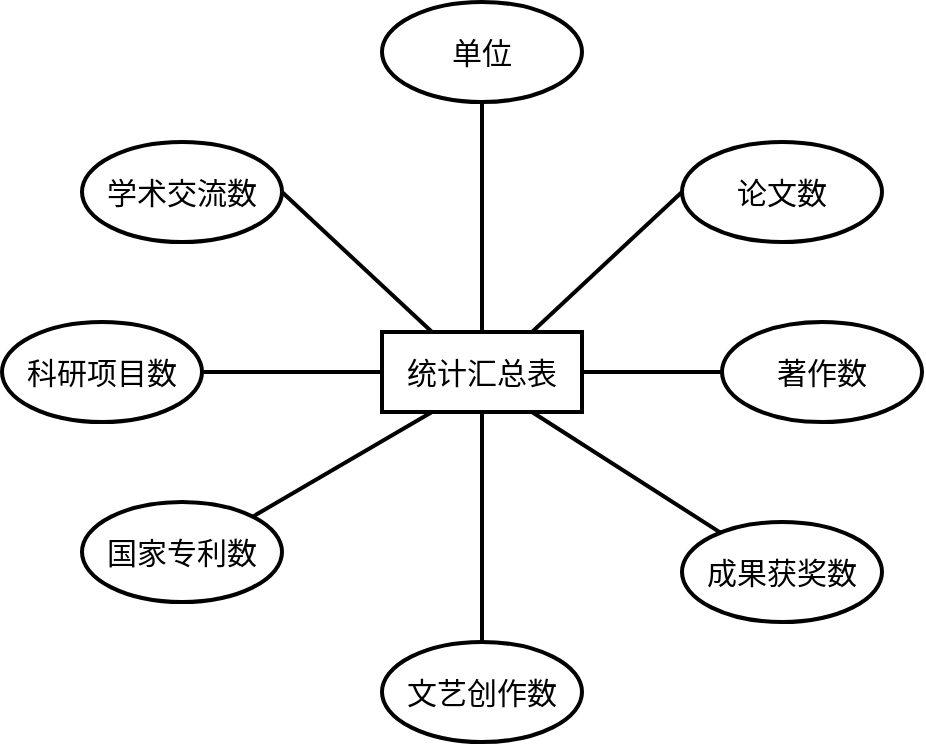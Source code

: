 <mxfile version="14.1.8" type="github">
  <diagram id="yNygDIMBPuJlzuX4KliS" name="第 1 页">
    <mxGraphModel dx="1215" dy="568" grid="1" gridSize="10" guides="1" tooltips="1" connect="1" arrows="1" fold="1" page="1" pageScale="1" pageWidth="827" pageHeight="1169" math="0" shadow="0">
      <root>
        <mxCell id="0" />
        <mxCell id="1" parent="0" />
        <mxCell id="olUMDfvUvMZbRULC1Gtl-1" value="统计汇总表" style="whiteSpace=wrap;html=1;align=center;strokeWidth=2;fontSize=15;" vertex="1" parent="1">
          <mxGeometry x="340" y="195" width="100" height="40" as="geometry" />
        </mxCell>
        <mxCell id="olUMDfvUvMZbRULC1Gtl-2" value="单位" style="ellipse;whiteSpace=wrap;html=1;align=center;strokeWidth=2;fontSize=15;" vertex="1" parent="1">
          <mxGeometry x="340" y="30" width="100" height="50" as="geometry" />
        </mxCell>
        <mxCell id="olUMDfvUvMZbRULC1Gtl-3" value="国家专利数" style="ellipse;whiteSpace=wrap;html=1;align=center;strokeWidth=2;fontSize=15;" vertex="1" parent="1">
          <mxGeometry x="190" y="280" width="100" height="50" as="geometry" />
        </mxCell>
        <mxCell id="olUMDfvUvMZbRULC1Gtl-4" value="成果获奖数" style="ellipse;whiteSpace=wrap;html=1;align=center;strokeWidth=2;fontSize=15;" vertex="1" parent="1">
          <mxGeometry x="490" y="290" width="100" height="50" as="geometry" />
        </mxCell>
        <mxCell id="olUMDfvUvMZbRULC1Gtl-5" value="著作数" style="ellipse;whiteSpace=wrap;html=1;align=center;strokeWidth=2;fontSize=15;" vertex="1" parent="1">
          <mxGeometry x="510" y="190" width="100" height="50" as="geometry" />
        </mxCell>
        <mxCell id="olUMDfvUvMZbRULC1Gtl-6" value="论文数" style="ellipse;whiteSpace=wrap;html=1;align=center;strokeWidth=2;fontSize=15;" vertex="1" parent="1">
          <mxGeometry x="490" y="100" width="100" height="50" as="geometry" />
        </mxCell>
        <mxCell id="olUMDfvUvMZbRULC1Gtl-7" value="学术交流数" style="ellipse;whiteSpace=wrap;html=1;align=center;strokeWidth=2;fontSize=15;" vertex="1" parent="1">
          <mxGeometry x="190" y="100" width="100" height="50" as="geometry" />
        </mxCell>
        <mxCell id="olUMDfvUvMZbRULC1Gtl-9" value="科研项目数" style="ellipse;whiteSpace=wrap;html=1;align=center;strokeWidth=2;fontSize=15;" vertex="1" parent="1">
          <mxGeometry x="150" y="190" width="100" height="50" as="geometry" />
        </mxCell>
        <mxCell id="olUMDfvUvMZbRULC1Gtl-10" value="文艺创作数" style="ellipse;whiteSpace=wrap;html=1;align=center;strokeWidth=2;fontSize=15;" vertex="1" parent="1">
          <mxGeometry x="340" y="350" width="100" height="50" as="geometry" />
        </mxCell>
        <mxCell id="olUMDfvUvMZbRULC1Gtl-11" value="" style="endArrow=none;html=1;rounded=0;strokeWidth=2;entryX=0.25;entryY=1;entryDx=0;entryDy=0;exitX=1;exitY=0;exitDx=0;exitDy=0;fontSize=15;" edge="1" parent="1" source="olUMDfvUvMZbRULC1Gtl-3" target="olUMDfvUvMZbRULC1Gtl-1">
          <mxGeometry relative="1" as="geometry">
            <mxPoint x="640" y="250" as="sourcePoint" />
            <mxPoint x="800" y="250" as="targetPoint" />
          </mxGeometry>
        </mxCell>
        <mxCell id="olUMDfvUvMZbRULC1Gtl-12" value="" style="endArrow=none;html=1;rounded=0;strokeWidth=2;exitX=0.5;exitY=1;exitDx=0;exitDy=0;entryX=0.5;entryY=0;entryDx=0;entryDy=0;fontSize=15;" edge="1" parent="1" source="olUMDfvUvMZbRULC1Gtl-1" target="olUMDfvUvMZbRULC1Gtl-10">
          <mxGeometry relative="1" as="geometry">
            <mxPoint x="580" y="270" as="sourcePoint" />
            <mxPoint x="740" y="270" as="targetPoint" />
          </mxGeometry>
        </mxCell>
        <mxCell id="olUMDfvUvMZbRULC1Gtl-13" value="" style="endArrow=none;html=1;rounded=0;strokeWidth=2;exitX=0.75;exitY=1;exitDx=0;exitDy=0;fontSize=15;" edge="1" parent="1" source="olUMDfvUvMZbRULC1Gtl-1" target="olUMDfvUvMZbRULC1Gtl-4">
          <mxGeometry relative="1" as="geometry">
            <mxPoint x="400" y="240" as="sourcePoint" />
            <mxPoint x="474" y="380" as="targetPoint" />
          </mxGeometry>
        </mxCell>
        <mxCell id="olUMDfvUvMZbRULC1Gtl-14" value="" style="endArrow=none;html=1;rounded=0;strokeWidth=2;entryX=0;entryY=0.5;entryDx=0;entryDy=0;exitX=1;exitY=0.5;exitDx=0;exitDy=0;fontSize=15;" edge="1" parent="1" source="olUMDfvUvMZbRULC1Gtl-9" target="olUMDfvUvMZbRULC1Gtl-1">
          <mxGeometry relative="1" as="geometry">
            <mxPoint x="50" y="270" as="sourcePoint" />
            <mxPoint x="210" y="270" as="targetPoint" />
          </mxGeometry>
        </mxCell>
        <mxCell id="olUMDfvUvMZbRULC1Gtl-15" value="" style="endArrow=none;html=1;rounded=0;strokeWidth=2;entryX=0.25;entryY=0;entryDx=0;entryDy=0;exitX=1;exitY=0.5;exitDx=0;exitDy=0;fontSize=15;" edge="1" parent="1" source="olUMDfvUvMZbRULC1Gtl-7" target="olUMDfvUvMZbRULC1Gtl-1">
          <mxGeometry relative="1" as="geometry">
            <mxPoint x="120" y="250" as="sourcePoint" />
            <mxPoint x="280" y="250" as="targetPoint" />
          </mxGeometry>
        </mxCell>
        <mxCell id="olUMDfvUvMZbRULC1Gtl-16" value="" style="endArrow=none;html=1;rounded=0;strokeWidth=2;entryX=1;entryY=0.5;entryDx=0;entryDy=0;fontSize=15;" edge="1" parent="1" source="olUMDfvUvMZbRULC1Gtl-5" target="olUMDfvUvMZbRULC1Gtl-1">
          <mxGeometry relative="1" as="geometry">
            <mxPoint x="310" y="150" as="sourcePoint" />
            <mxPoint x="470" y="150" as="targetPoint" />
          </mxGeometry>
        </mxCell>
        <mxCell id="olUMDfvUvMZbRULC1Gtl-17" value="" style="endArrow=none;html=1;rounded=0;strokeWidth=2;entryX=0;entryY=0.5;entryDx=0;entryDy=0;exitX=0.75;exitY=0;exitDx=0;exitDy=0;fontSize=15;" edge="1" parent="1" source="olUMDfvUvMZbRULC1Gtl-1" target="olUMDfvUvMZbRULC1Gtl-6">
          <mxGeometry relative="1" as="geometry">
            <mxPoint x="520" y="225" as="sourcePoint" />
            <mxPoint x="450" y="225" as="targetPoint" />
          </mxGeometry>
        </mxCell>
        <mxCell id="olUMDfvUvMZbRULC1Gtl-19" value="" style="endArrow=none;html=1;rounded=0;strokeWidth=2;entryX=0.5;entryY=1;entryDx=0;entryDy=0;exitX=0.5;exitY=0;exitDx=0;exitDy=0;fontSize=15;" edge="1" parent="1" source="olUMDfvUvMZbRULC1Gtl-1" target="olUMDfvUvMZbRULC1Gtl-2">
          <mxGeometry relative="1" as="geometry">
            <mxPoint x="435" y="215" as="sourcePoint" />
            <mxPoint x="520" y="145" as="targetPoint" />
          </mxGeometry>
        </mxCell>
      </root>
    </mxGraphModel>
  </diagram>
</mxfile>
